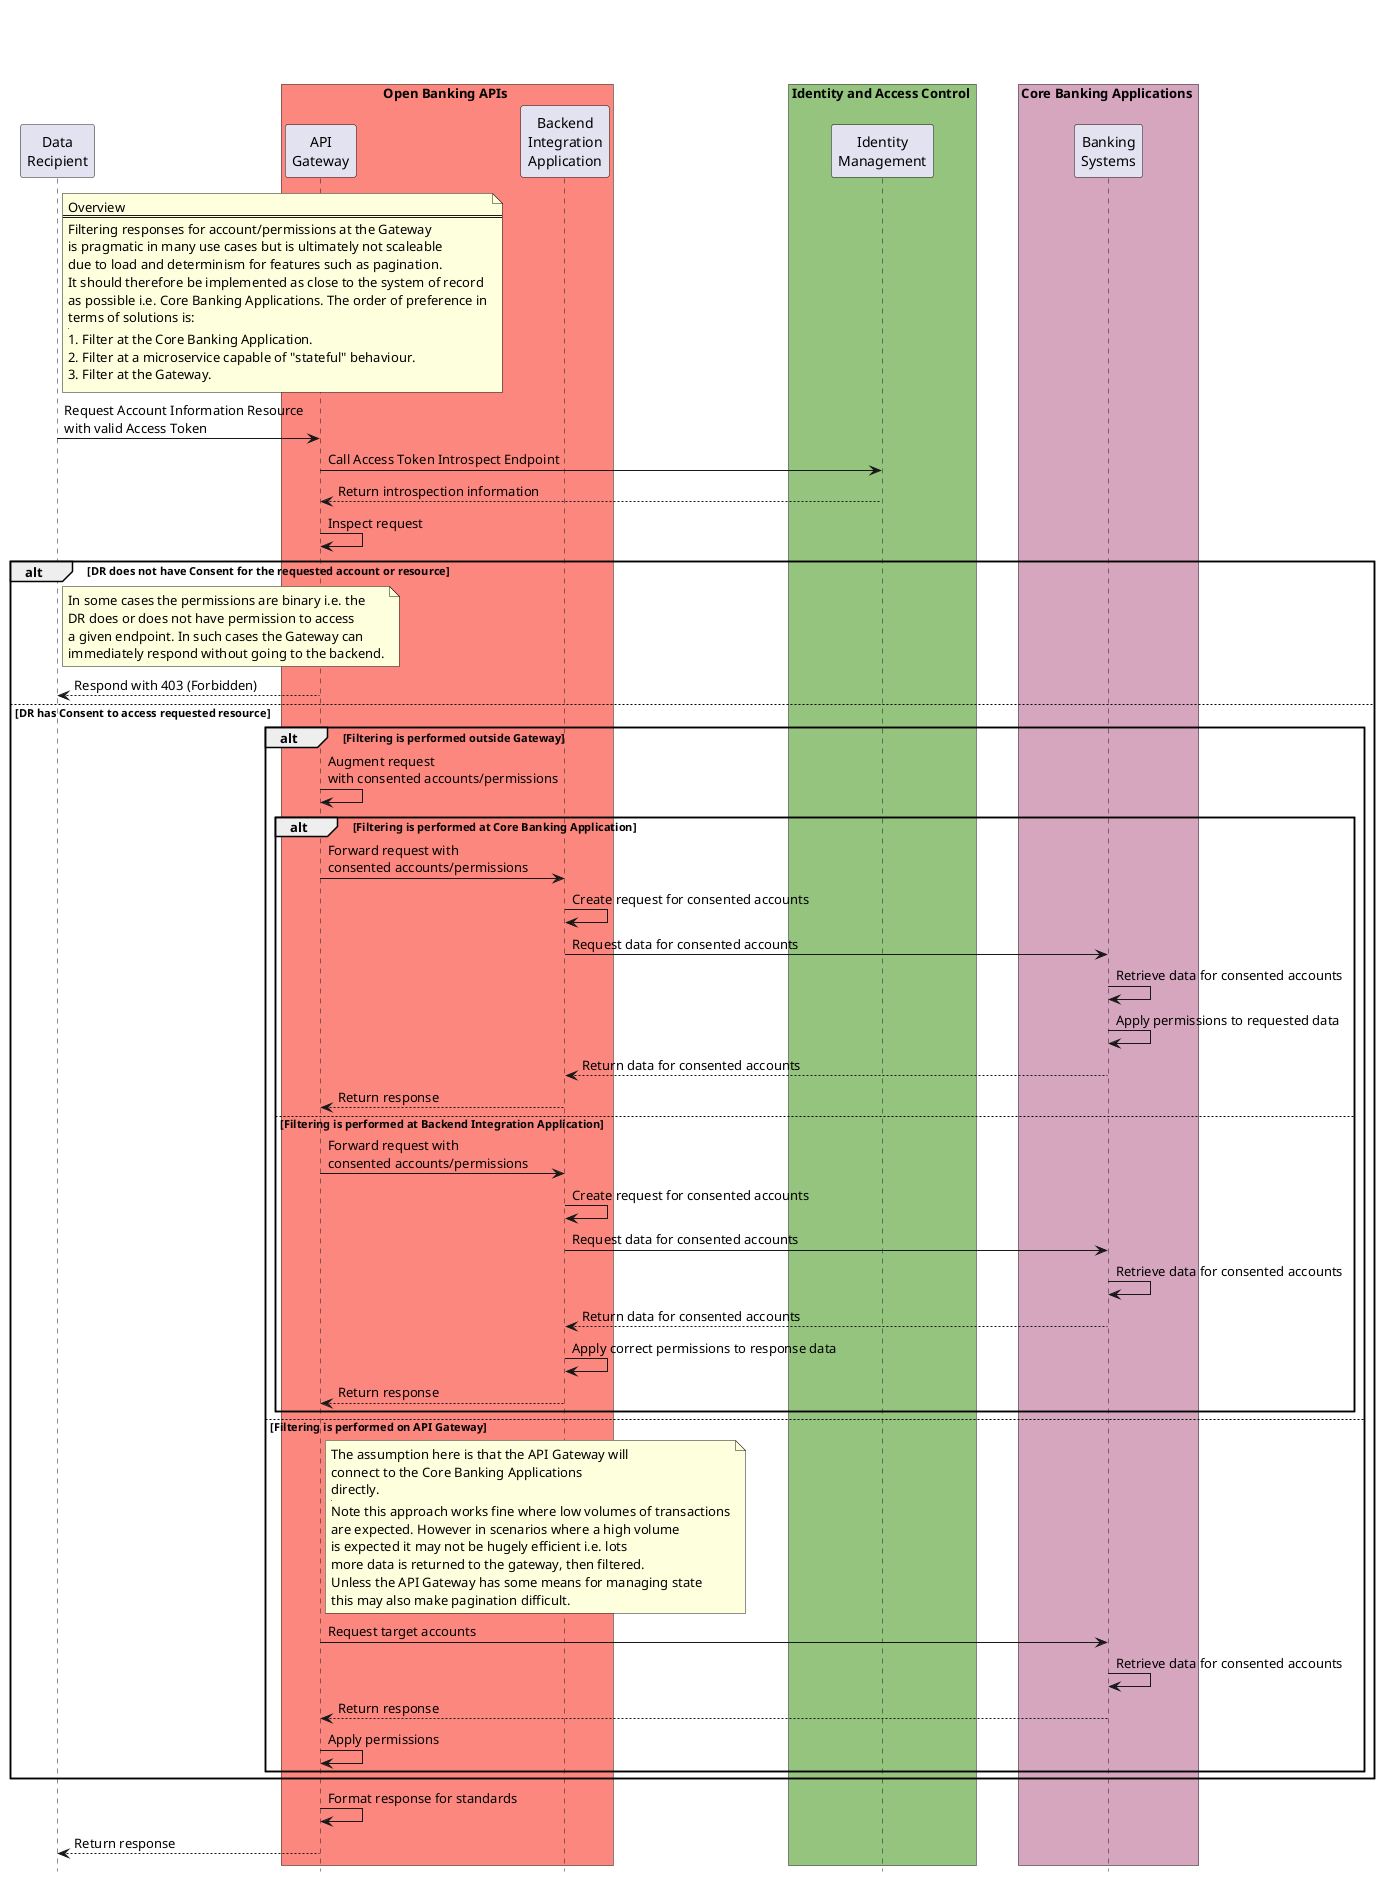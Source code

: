 @startuml Applying_Consent_Sequence

title \n\n

participant "Data\nRecipient" as DR

box Open Banking APIs #fc877e
participant "API\nGateway" as API_GATEWAY
participant "Backend\nIntegration\nApplication" as BIA
end box

box Identity and Access Control #94c47d
participant "Identity\nManagement" as IAM
end box

box Core Banking Applications #d5a6bd
participant "Banking\nSystems" as ASPSP_API
end box

hide footbox

skinparam BoxPadding 20

note right of DR
Overview
===
Filtering responses for account/permissions at the Gateway
is pragmatic in many use cases but is ultimately not scaleable
due to load and determinism for features such as pagination.
It should therefore be implemented as close to the system of record
as possible i.e. Core Banking Applications. The order of preference in
terms of solutions is:
|||
1. Filter at the Core Banking Application.
2. Filter at a microservice capable of "stateful" behaviour.
3. Filter at the Gateway.
end note

DR -> API_GATEWAY: Request Account Information Resource\nwith valid Access Token

API_GATEWAY -> IAM: Call Access Token Introspect Endpoint
API_GATEWAY <-- IAM: Return introspection information
API_GATEWAY -> API_GATEWAY: Inspect request

alt DR does not have Consent for the requested account or resource

note right of DR
In some cases the permissions are binary i.e. the
DR does or does not have permission to access
a given endpoint. In such cases the Gateway can
immediately respond without going to the backend.
end note

DR <-- API_GATEWAY: Respond with 403 (Forbidden)

else DR has Consent to access requested resource

alt Filtering is performed outside Gateway
API_GATEWAY -> API_GATEWAY: Augment request\nwith consented accounts/permissions

alt Filtering is performed at Core Banking Application

API_GATEWAY -> BIA: Forward request with\nconsented accounts/permissions
BIA -> BIA: Create request for consented accounts
BIA -> ASPSP_API: Request data for consented accounts
ASPSP_API -> ASPSP_API: Retrieve data for consented accounts
ASPSP_API -> ASPSP_API: Apply permissions to requested data
BIA <-- ASPSP_API: Return data for consented accounts
API_GATEWAY <-- BIA: Return response

else Filtering is performed at Backend Integration Application

API_GATEWAY -> BIA: Forward request with\nconsented accounts/permissions
BIA -> BIA: Create request for consented accounts
BIA -> ASPSP_API: Request data for consented accounts
ASPSP_API -> ASPSP_API: Retrieve data for consented accounts
BIA <-- ASPSP_API: Return data for consented accounts
BIA -> BIA: Apply correct permissions to response data
API_GATEWAY <-- BIA: Return response

end alt

else Filtering is performed on API Gateway

note right of API_GATEWAY
The assumption here is that the API Gateway will
connect to the Core Banking Applications 
directly.
|||
Note this approach works fine where low volumes of transactions
are expected. However in scenarios where a high volume
is expected it may not be hugely efficient i.e. lots
more data is returned to the gateway, then filtered.
Unless the API Gateway has some means for managing state
this may also make pagination difficult.
end note

API_GATEWAY -> ASPSP_API: Request target accounts
ASPSP_API -> ASPSP_API: Retrieve data for consented accounts
API_GATEWAY <-- ASPSP_API: Return response
API_GATEWAY -> API_GATEWAY: Apply permissions

end alt
end alt

API_GATEWAY -> API_GATEWAY: Format response for standards
DR <-- API_GATEWAY: Return response

@enduml